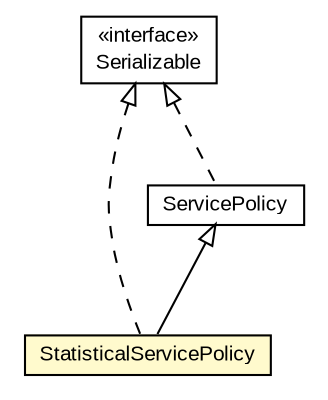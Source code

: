 #!/usr/local/bin/dot
#
# Class diagram 
# Generated by UMLGraph version R5_6-24-gf6e263 (http://www.umlgraph.org/)
#

digraph G {
	edge [fontname="arial",fontsize=10,labelfontname="arial",labelfontsize=10];
	node [fontname="arial",fontsize=10,shape=plaintext];
	nodesep=0.25;
	ranksep=0.5;
	// org.miloss.fgsms.services.interfaces.policyconfiguration.StatisticalServicePolicy
	c1150849 [label=<<table title="org.miloss.fgsms.services.interfaces.policyconfiguration.StatisticalServicePolicy" border="0" cellborder="1" cellspacing="0" cellpadding="2" port="p" bgcolor="lemonChiffon" href="./StatisticalServicePolicy.html">
		<tr><td><table border="0" cellspacing="0" cellpadding="1">
<tr><td align="center" balign="center"> StatisticalServicePolicy </td></tr>
		</table></td></tr>
		</table>>, URL="./StatisticalServicePolicy.html", fontname="arial", fontcolor="black", fontsize=10.0];
	// org.miloss.fgsms.services.interfaces.policyconfiguration.ServicePolicy
	c1150901 [label=<<table title="org.miloss.fgsms.services.interfaces.policyconfiguration.ServicePolicy" border="0" cellborder="1" cellspacing="0" cellpadding="2" port="p" href="./ServicePolicy.html">
		<tr><td><table border="0" cellspacing="0" cellpadding="1">
<tr><td align="center" balign="center"> ServicePolicy </td></tr>
		</table></td></tr>
		</table>>, URL="./ServicePolicy.html", fontname="arial", fontcolor="black", fontsize=10.0];
	//org.miloss.fgsms.services.interfaces.policyconfiguration.StatisticalServicePolicy extends org.miloss.fgsms.services.interfaces.policyconfiguration.ServicePolicy
	c1150901:p -> c1150849:p [dir=back,arrowtail=empty];
	//org.miloss.fgsms.services.interfaces.policyconfiguration.StatisticalServicePolicy implements java.io.Serializable
	c1151586:p -> c1150849:p [dir=back,arrowtail=empty,style=dashed];
	//org.miloss.fgsms.services.interfaces.policyconfiguration.ServicePolicy implements java.io.Serializable
	c1151586:p -> c1150901:p [dir=back,arrowtail=empty,style=dashed];
	// java.io.Serializable
	c1151586 [label=<<table title="java.io.Serializable" border="0" cellborder="1" cellspacing="0" cellpadding="2" port="p" href="http://java.sun.com/j2se/1.4.2/docs/api/java/io/Serializable.html">
		<tr><td><table border="0" cellspacing="0" cellpadding="1">
<tr><td align="center" balign="center"> &#171;interface&#187; </td></tr>
<tr><td align="center" balign="center"> Serializable </td></tr>
		</table></td></tr>
		</table>>, URL="http://java.sun.com/j2se/1.4.2/docs/api/java/io/Serializable.html", fontname="arial", fontcolor="black", fontsize=10.0];
}

